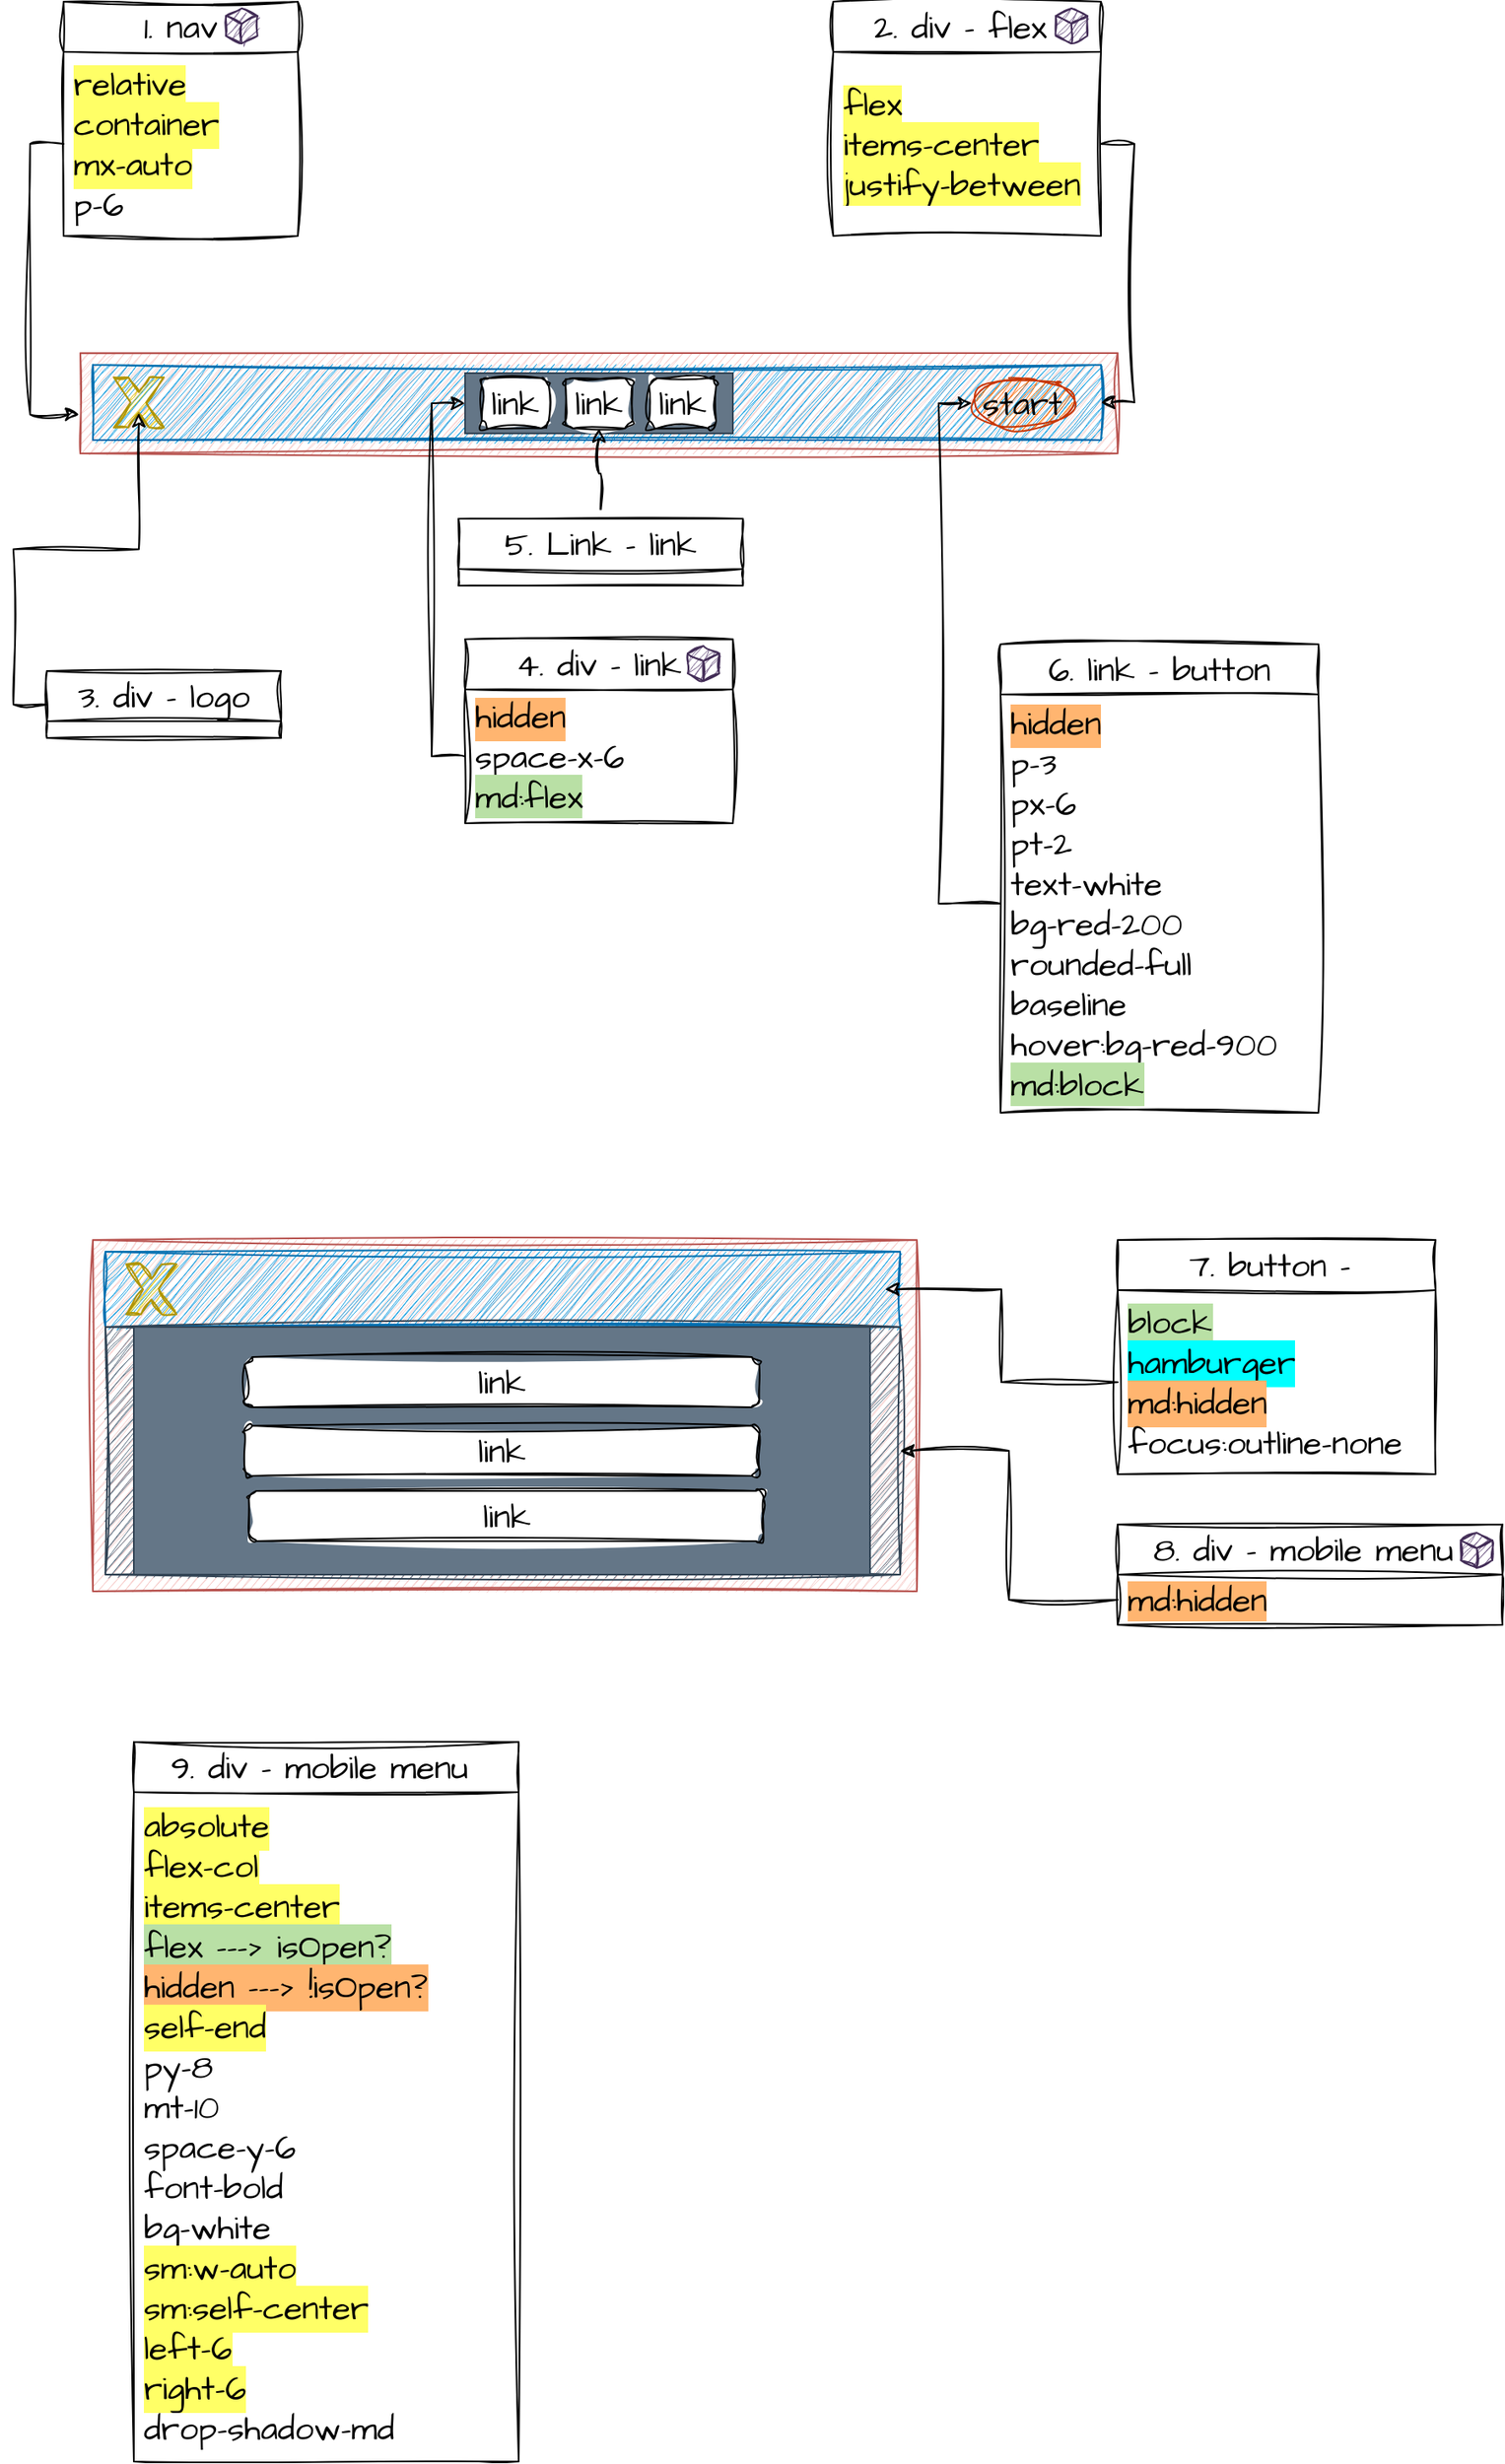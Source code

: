 <mxfile version="22.0.4" type="github">
  <diagram name="Page-1" id="Edo82u8HenHKRPctLf0t">
    <mxGraphModel dx="1077" dy="568" grid="1" gridSize="10" guides="1" tooltips="1" connect="1" arrows="1" fold="1" page="1" pageScale="1" pageWidth="1169" pageHeight="827" math="0" shadow="0">
      <root>
        <mxCell id="0" />
        <mxCell id="1" parent="0" />
        <object label="" id="v9pG0wg58woj9QDLIAWf-1">
          <mxCell style="rounded=0;whiteSpace=wrap;html=1;sketch=1;hachureGap=4;jiggle=2;curveFitting=1;fontFamily=Architects Daughter;fontSource=https%3A%2F%2Ffonts.googleapis.com%2Fcss%3Ffamily%3DArchitects%2BDaughter;fontSize=20;fillColor=#f8cecc;strokeColor=#b85450;" vertex="1" parent="1">
            <mxGeometry x="310" y="240" width="620" height="60" as="geometry" />
          </mxCell>
        </object>
        <mxCell id="v9pG0wg58woj9QDLIAWf-11" style="edgeStyle=orthogonalEdgeStyle;rounded=0;sketch=1;hachureGap=4;jiggle=2;curveFitting=1;orthogonalLoop=1;jettySize=auto;html=1;exitX=0;exitY=0.5;exitDx=0;exitDy=0;entryX=-0.001;entryY=0.611;entryDx=0;entryDy=0;entryPerimeter=0;fontFamily=Architects Daughter;fontSource=https%3A%2F%2Ffonts.googleapis.com%2Fcss%3Ffamily%3DArchitects%2BDaughter;fontSize=16;" edge="1" parent="1" source="v9pG0wg58woj9QDLIAWf-9" target="v9pG0wg58woj9QDLIAWf-1">
          <mxGeometry relative="1" as="geometry" />
        </mxCell>
        <object label="" id="v9pG0wg58woj9QDLIAWf-12">
          <mxCell style="rounded=0;whiteSpace=wrap;html=1;sketch=1;hachureGap=4;jiggle=2;curveFitting=1;fontFamily=Architects Daughter;fontSource=https%3A%2F%2Ffonts.googleapis.com%2Fcss%3Ffamily%3DArchitects%2BDaughter;fontSize=20;fillColor=#1ba1e2;strokeColor=#006EAF;fontColor=#ffffff;" vertex="1" parent="1">
            <mxGeometry x="317.5" y="247" width="602.5" height="45" as="geometry" />
          </mxCell>
        </object>
        <mxCell id="v9pG0wg58woj9QDLIAWf-16" style="edgeStyle=orthogonalEdgeStyle;rounded=0;sketch=1;hachureGap=4;jiggle=2;curveFitting=1;orthogonalLoop=1;jettySize=auto;html=1;exitX=1;exitY=0.5;exitDx=0;exitDy=0;entryX=1;entryY=0.5;entryDx=0;entryDy=0;fontFamily=Architects Daughter;fontSource=https%3A%2F%2Ffonts.googleapis.com%2Fcss%3Ffamily%3DArchitects%2BDaughter;fontSize=16;" edge="1" parent="1" source="v9pG0wg58woj9QDLIAWf-14" target="v9pG0wg58woj9QDLIAWf-12">
          <mxGeometry relative="1" as="geometry" />
        </mxCell>
        <mxCell id="v9pG0wg58woj9QDLIAWf-17" value="" style="verticalLabelPosition=bottom;verticalAlign=top;html=1;shape=mxgraph.basic.x;sketch=1;hachureGap=4;jiggle=2;curveFitting=1;fontFamily=Architects Daughter;fontSource=https%3A%2F%2Ffonts.googleapis.com%2Fcss%3Ffamily%3DArchitects%2BDaughter;fontSize=20;fillColor=#e3c800;strokeColor=#B09500;fontColor=#000000;" vertex="1" parent="1">
          <mxGeometry x="330" y="254.5" width="30" height="30" as="geometry" />
        </mxCell>
        <mxCell id="v9pG0wg58woj9QDLIAWf-18" value="3. div - logo" style="swimlane;fontStyle=0;childLayout=stackLayout;horizontal=1;startSize=30;horizontalStack=0;resizeParent=1;resizeParentMax=0;resizeLast=0;collapsible=1;marginBottom=0;whiteSpace=wrap;html=1;sketch=1;hachureGap=4;jiggle=2;curveFitting=1;fontFamily=Architects Daughter;fontSource=https%3A%2F%2Ffonts.googleapis.com%2Fcss%3Ffamily%3DArchitects%2BDaughter;fontSize=20;" vertex="1" collapsed="1" parent="1">
          <mxGeometry x="290" y="430" width="140" height="40" as="geometry">
            <mxRectangle x="290" y="430" width="160" height="70" as="alternateBounds" />
          </mxGeometry>
        </mxCell>
        <mxCell id="v9pG0wg58woj9QDLIAWf-19" value="pt-2" style="text;strokeColor=none;fillColor=none;align=left;verticalAlign=middle;spacingLeft=4;spacingRight=4;overflow=hidden;points=[[0,0.5],[1,0.5]];portConstraint=eastwest;rotatable=0;whiteSpace=wrap;html=1;fontSize=20;fontFamily=Architects Daughter;" vertex="1" parent="v9pG0wg58woj9QDLIAWf-18">
          <mxGeometry y="30" width="160" height="40" as="geometry" />
        </mxCell>
        <mxCell id="v9pG0wg58woj9QDLIAWf-20" style="edgeStyle=orthogonalEdgeStyle;rounded=0;sketch=1;hachureGap=4;jiggle=2;curveFitting=1;orthogonalLoop=1;jettySize=auto;html=1;exitX=0;exitY=0.5;exitDx=0;exitDy=0;entryX=0.5;entryY=0.71;entryDx=0;entryDy=0;entryPerimeter=0;fontFamily=Architects Daughter;fontSource=https%3A%2F%2Ffonts.googleapis.com%2Fcss%3Ffamily%3DArchitects%2BDaughter;fontSize=16;" edge="1" parent="1" source="v9pG0wg58woj9QDLIAWf-19" target="v9pG0wg58woj9QDLIAWf-17">
          <mxGeometry relative="1" as="geometry" />
        </mxCell>
        <mxCell id="v9pG0wg58woj9QDLIAWf-30" value="" style="group" vertex="1" connectable="0" parent="1">
          <mxGeometry x="760" y="30" width="160" height="140" as="geometry" />
        </mxCell>
        <mxCell id="v9pG0wg58woj9QDLIAWf-13" value="2. div - flex&amp;nbsp;" style="swimlane;fontStyle=0;childLayout=stackLayout;horizontal=1;startSize=30;horizontalStack=0;resizeParent=1;resizeParentMax=0;resizeLast=0;collapsible=1;marginBottom=0;whiteSpace=wrap;html=1;sketch=1;hachureGap=4;jiggle=2;curveFitting=1;fontFamily=Architects Daughter;fontSource=https%3A%2F%2Ffonts.googleapis.com%2Fcss%3Ffamily%3DArchitects%2BDaughter;fontSize=20;" vertex="1" parent="v9pG0wg58woj9QDLIAWf-30">
          <mxGeometry width="160" height="140" as="geometry">
            <mxRectangle x="740" y="20" width="240" height="40" as="alternateBounds" />
          </mxGeometry>
        </mxCell>
        <mxCell id="v9pG0wg58woj9QDLIAWf-14" value="&lt;span style=&quot;background-color: rgb(255, 255, 102);&quot;&gt;flex &lt;br&gt;items-center &lt;br&gt;justify-between&lt;/span&gt;" style="text;strokeColor=none;fillColor=none;align=left;verticalAlign=middle;spacingLeft=4;spacingRight=4;overflow=hidden;points=[[0,0.5],[1,0.5]];portConstraint=eastwest;rotatable=0;whiteSpace=wrap;html=1;fontSize=20;fontFamily=Architects Daughter;" vertex="1" parent="v9pG0wg58woj9QDLIAWf-13">
          <mxGeometry y="30" width="160" height="110" as="geometry" />
        </mxCell>
        <mxCell id="v9pG0wg58woj9QDLIAWf-28" value="" style="html=1;whiteSpace=wrap;shape=isoCube2;backgroundOutline=1;isoAngle=15;sketch=1;hachureGap=4;jiggle=2;curveFitting=1;fontFamily=Architects Daughter;fontSource=https%3A%2F%2Ffonts.googleapis.com%2Fcss%3Ffamily%3DArchitects%2BDaughter;fontSize=20;fillColor=#76608a;fontColor=#ffffff;strokeColor=#432D57;" vertex="1" parent="v9pG0wg58woj9QDLIAWf-30">
          <mxGeometry x="133" y="4" width="18.9" height="21" as="geometry" />
        </mxCell>
        <mxCell id="v9pG0wg58woj9QDLIAWf-32" value="" style="group" vertex="1" connectable="0" parent="1">
          <mxGeometry x="300" y="30" width="140" height="140" as="geometry" />
        </mxCell>
        <mxCell id="v9pG0wg58woj9QDLIAWf-7" value="1. nav" style="swimlane;fontStyle=0;childLayout=stackLayout;horizontal=1;startSize=30;horizontalStack=0;resizeParent=1;resizeParentMax=0;resizeLast=0;collapsible=1;marginBottom=0;whiteSpace=wrap;html=1;sketch=1;hachureGap=4;jiggle=2;curveFitting=1;fontFamily=Architects Daughter;fontSource=https%3A%2F%2Ffonts.googleapis.com%2Fcss%3Ffamily%3DArchitects%2BDaughter;fontSize=20;" vertex="1" parent="v9pG0wg58woj9QDLIAWf-32">
          <mxGeometry width="140" height="140" as="geometry" />
        </mxCell>
        <mxCell id="v9pG0wg58woj9QDLIAWf-9" value="&lt;span style=&quot;background-color: rgb(255, 255, 102);&quot;&gt;relative &lt;/span&gt;&lt;br&gt;&lt;span style=&quot;background-color: rgb(255, 255, 102);&quot;&gt;container &lt;/span&gt;&lt;br&gt;&lt;span style=&quot;background-color: rgb(255, 255, 102);&quot;&gt;mx-auto &lt;/span&gt;&lt;br&gt;p-6" style="text;strokeColor=none;fillColor=none;align=left;verticalAlign=middle;spacingLeft=4;spacingRight=4;overflow=hidden;points=[[0,0.5],[1,0.5]];portConstraint=eastwest;rotatable=0;whiteSpace=wrap;html=1;fontSize=20;fontFamily=Architects Daughter;" vertex="1" parent="v9pG0wg58woj9QDLIAWf-7">
          <mxGeometry y="30" width="140" height="110" as="geometry" />
        </mxCell>
        <mxCell id="v9pG0wg58woj9QDLIAWf-29" value="" style="html=1;whiteSpace=wrap;shape=isoCube2;backgroundOutline=1;isoAngle=15;sketch=1;hachureGap=4;jiggle=2;curveFitting=1;fontFamily=Architects Daughter;fontSource=https%3A%2F%2Ffonts.googleapis.com%2Fcss%3Ffamily%3DArchitects%2BDaughter;fontSize=20;fillColor=#76608a;fontColor=#ffffff;strokeColor=#432D57;" vertex="1" parent="v9pG0wg58woj9QDLIAWf-32">
          <mxGeometry x="97" y="4" width="18.9" height="21" as="geometry" />
        </mxCell>
        <mxCell id="v9pG0wg58woj9QDLIAWf-33" value="" style="group" vertex="1" connectable="0" parent="1">
          <mxGeometry x="540" y="252" width="160" height="36" as="geometry" />
        </mxCell>
        <mxCell id="v9pG0wg58woj9QDLIAWf-21" value="" style="rounded=0;whiteSpace=wrap;html=1;hachureGap=4;fontFamily=Architects Daughter;fontSource=https%3A%2F%2Ffonts.googleapis.com%2Fcss%3Ffamily%3DArchitects%2BDaughter;fontSize=20;fillColor=#647687;fontColor=#ffffff;strokeColor=#314354;" vertex="1" parent="v9pG0wg58woj9QDLIAWf-33">
          <mxGeometry width="160" height="36" as="geometry" />
        </mxCell>
        <mxCell id="v9pG0wg58woj9QDLIAWf-22" value="link" style="rounded=1;whiteSpace=wrap;html=1;sketch=1;hachureGap=4;jiggle=2;curveFitting=1;fontFamily=Architects Daughter;fontSource=https%3A%2F%2Ffonts.googleapis.com%2Fcss%3Ffamily%3DArchitects%2BDaughter;fontSize=20;" vertex="1" parent="v9pG0wg58woj9QDLIAWf-33">
          <mxGeometry x="10" y="3" width="40" height="30" as="geometry" />
        </mxCell>
        <mxCell id="v9pG0wg58woj9QDLIAWf-23" value="link" style="rounded=1;whiteSpace=wrap;html=1;sketch=1;hachureGap=4;jiggle=2;curveFitting=1;fontFamily=Architects Daughter;fontSource=https%3A%2F%2Ffonts.googleapis.com%2Fcss%3Ffamily%3DArchitects%2BDaughter;fontSize=20;" vertex="1" parent="v9pG0wg58woj9QDLIAWf-33">
          <mxGeometry x="60" y="3" width="40" height="30" as="geometry" />
        </mxCell>
        <mxCell id="v9pG0wg58woj9QDLIAWf-24" value="link" style="rounded=1;whiteSpace=wrap;html=1;sketch=1;hachureGap=4;jiggle=2;curveFitting=1;fontFamily=Architects Daughter;fontSource=https%3A%2F%2Ffonts.googleapis.com%2Fcss%3Ffamily%3DArchitects%2BDaughter;fontSize=20;" vertex="1" parent="v9pG0wg58woj9QDLIAWf-33">
          <mxGeometry x="110" y="3" width="40" height="30" as="geometry" />
        </mxCell>
        <mxCell id="v9pG0wg58woj9QDLIAWf-34" value="" style="group" vertex="1" connectable="0" parent="1">
          <mxGeometry x="540" y="411" width="160" height="110" as="geometry" />
        </mxCell>
        <mxCell id="v9pG0wg58woj9QDLIAWf-25" value="4. div - link" style="swimlane;fontStyle=0;childLayout=stackLayout;horizontal=1;startSize=30;horizontalStack=0;resizeParent=1;resizeParentMax=0;resizeLast=0;collapsible=1;marginBottom=0;whiteSpace=wrap;html=1;sketch=1;hachureGap=4;jiggle=2;curveFitting=1;fontFamily=Architects Daughter;fontSource=https%3A%2F%2Ffonts.googleapis.com%2Fcss%3Ffamily%3DArchitects%2BDaughter;fontSize=20;" vertex="1" parent="v9pG0wg58woj9QDLIAWf-34">
          <mxGeometry width="160" height="110" as="geometry">
            <mxRectangle x="540" y="340" width="140" height="40" as="alternateBounds" />
          </mxGeometry>
        </mxCell>
        <mxCell id="v9pG0wg58woj9QDLIAWf-26" value="&lt;span style=&quot;background-color: rgb(255, 181, 112);&quot;&gt;hidden &lt;/span&gt;&lt;br&gt;space-x-6 &lt;br&gt;&lt;span style=&quot;background-color: rgb(185, 224, 165);&quot;&gt;md:flex&lt;/span&gt;" style="text;strokeColor=none;fillColor=none;align=left;verticalAlign=middle;spacingLeft=4;spacingRight=4;overflow=hidden;points=[[0,0.5],[1,0.5]];portConstraint=eastwest;rotatable=0;whiteSpace=wrap;html=1;fontSize=20;fontFamily=Architects Daughter;" vertex="1" parent="v9pG0wg58woj9QDLIAWf-25">
          <mxGeometry y="30" width="160" height="80" as="geometry" />
        </mxCell>
        <mxCell id="v9pG0wg58woj9QDLIAWf-27" value="" style="html=1;whiteSpace=wrap;shape=isoCube2;backgroundOutline=1;isoAngle=15;sketch=1;hachureGap=4;jiggle=2;curveFitting=1;fontFamily=Architects Daughter;fontSource=https%3A%2F%2Ffonts.googleapis.com%2Fcss%3Ffamily%3DArchitects%2BDaughter;fontSize=20;fillColor=#76608a;fontColor=#ffffff;strokeColor=#432D57;" vertex="1" parent="v9pG0wg58woj9QDLIAWf-34">
          <mxGeometry x="133" y="4" width="18.9" height="21" as="geometry" />
        </mxCell>
        <mxCell id="v9pG0wg58woj9QDLIAWf-35" style="edgeStyle=orthogonalEdgeStyle;rounded=0;sketch=1;hachureGap=4;jiggle=2;curveFitting=1;orthogonalLoop=1;jettySize=auto;html=1;exitX=0;exitY=0.5;exitDx=0;exitDy=0;entryX=0;entryY=0.5;entryDx=0;entryDy=0;fontFamily=Architects Daughter;fontSource=https%3A%2F%2Ffonts.googleapis.com%2Fcss%3Ffamily%3DArchitects%2BDaughter;fontSize=16;" edge="1" parent="1" source="v9pG0wg58woj9QDLIAWf-26" target="v9pG0wg58woj9QDLIAWf-21">
          <mxGeometry relative="1" as="geometry" />
        </mxCell>
        <mxCell id="v9pG0wg58woj9QDLIAWf-40" style="edgeStyle=orthogonalEdgeStyle;rounded=0;sketch=1;hachureGap=4;jiggle=2;curveFitting=1;orthogonalLoop=1;jettySize=auto;html=1;fontFamily=Architects Daughter;fontSource=https%3A%2F%2Ffonts.googleapis.com%2Fcss%3Ffamily%3DArchitects%2BDaughter;fontSize=16;" edge="1" parent="1" source="v9pG0wg58woj9QDLIAWf-37" target="v9pG0wg58woj9QDLIAWf-23">
          <mxGeometry relative="1" as="geometry" />
        </mxCell>
        <mxCell id="v9pG0wg58woj9QDLIAWf-37" value="5. Link - link" style="swimlane;fontStyle=0;childLayout=stackLayout;horizontal=1;startSize=30;horizontalStack=0;resizeParent=1;resizeParentMax=0;resizeLast=0;collapsible=1;marginBottom=0;whiteSpace=wrap;html=1;sketch=1;hachureGap=4;jiggle=2;curveFitting=1;fontFamily=Architects Daughter;fontSource=https%3A%2F%2Ffonts.googleapis.com%2Fcss%3Ffamily%3DArchitects%2BDaughter;fontSize=20;points=[[0,0,0,0,0],[0,0.25,0,0,0],[0,0.5,0,0,0],[0,0.75,0,0,0],[0,1,0,0,0],[0.25,0,0,0,0],[0.25,1,0,0,0],[0.5,0,0,0,0],[0.5,1,0,0,0],[0.75,0,0,0,0],[0.75,1,0,0,0],[1,0,0,0,0],[1,0.25,0,0,0],[1,0.5,0,0,0],[1,0.75,0,0,0],[1,1,0,0,0]];" vertex="1" collapsed="1" parent="1">
          <mxGeometry x="536" y="339" width="170" height="40" as="geometry">
            <mxRectangle x="540" y="320" width="170" height="60" as="alternateBounds" />
          </mxGeometry>
        </mxCell>
        <mxCell id="v9pG0wg58woj9QDLIAWf-38" value="hover:text-white" style="text;strokeColor=none;fillColor=none;align=left;verticalAlign=middle;spacingLeft=4;spacingRight=4;overflow=hidden;points=[[0,0.5],[1,0.5]];portConstraint=eastwest;rotatable=0;whiteSpace=wrap;html=1;fontSize=20;fontFamily=Architects Daughter;" vertex="1" parent="v9pG0wg58woj9QDLIAWf-37">
          <mxGeometry y="30" width="170" height="30" as="geometry" />
        </mxCell>
        <mxCell id="v9pG0wg58woj9QDLIAWf-41" value="start" style="ellipse;whiteSpace=wrap;html=1;hachureGap=4;fontFamily=Architects Daughter;fontSource=https%3A%2F%2Ffonts.googleapis.com%2Fcss%3Ffamily%3DArchitects%2BDaughter;fontSize=20;fillColor=#fa6800;fontColor=#000000;strokeColor=#C73500;sketch=1;curveFitting=1;jiggle=2;" vertex="1" parent="1">
          <mxGeometry x="843" y="255" width="60" height="30" as="geometry" />
        </mxCell>
        <mxCell id="v9pG0wg58woj9QDLIAWf-43" value="6. link - button" style="swimlane;fontStyle=0;childLayout=stackLayout;horizontal=1;startSize=30;horizontalStack=0;resizeParent=1;resizeParentMax=0;resizeLast=0;collapsible=1;marginBottom=0;whiteSpace=wrap;html=1;sketch=1;hachureGap=4;jiggle=2;curveFitting=1;fontFamily=Architects Daughter;fontSource=https%3A%2F%2Ffonts.googleapis.com%2Fcss%3Ffamily%3DArchitects%2BDaughter;fontSize=20;" vertex="1" parent="1">
          <mxGeometry x="860" y="414" width="190" height="280" as="geometry">
            <mxRectangle x="540" y="340" width="140" height="40" as="alternateBounds" />
          </mxGeometry>
        </mxCell>
        <mxCell id="v9pG0wg58woj9QDLIAWf-44" value="&lt;div&gt;&lt;span style=&quot;background-color: rgb(255, 181, 112);&quot;&gt;hidden&lt;/span&gt;&amp;nbsp;&lt;/div&gt;&lt;div&gt;&lt;span style=&quot;background-color: initial;&quot;&gt;p-3&amp;nbsp;&lt;/span&gt;&lt;/div&gt;&lt;div&gt;px-6&amp;nbsp;&lt;/div&gt;&lt;div&gt;pt-2&amp;nbsp;&lt;/div&gt;&lt;div&gt;text-white&amp;nbsp;&lt;/div&gt;&lt;div&gt;bg-red-200&amp;nbsp;&lt;/div&gt;&lt;div&gt;rounded-full&amp;nbsp;&lt;/div&gt;&lt;div&gt;baseline&amp;nbsp;&lt;/div&gt;&lt;div&gt;hover:bg-red-900&lt;/div&gt;&lt;div&gt;&lt;span style=&quot;background-color: rgb(185, 224, 165);&quot;&gt;md:block&lt;/span&gt;&lt;/div&gt;" style="text;strokeColor=none;fillColor=none;align=left;verticalAlign=middle;spacingLeft=4;spacingRight=4;overflow=hidden;points=[[0,0.5],[1,0.5]];portConstraint=eastwest;rotatable=0;whiteSpace=wrap;html=1;fontSize=20;fontFamily=Architects Daughter;" vertex="1" parent="v9pG0wg58woj9QDLIAWf-43">
          <mxGeometry y="30" width="190" height="250" as="geometry" />
        </mxCell>
        <mxCell id="v9pG0wg58woj9QDLIAWf-46" style="edgeStyle=orthogonalEdgeStyle;rounded=0;sketch=1;hachureGap=4;jiggle=2;curveFitting=1;orthogonalLoop=1;jettySize=auto;html=1;exitX=0;exitY=0.5;exitDx=0;exitDy=0;entryX=0;entryY=0.5;entryDx=0;entryDy=0;fontFamily=Architects Daughter;fontSource=https%3A%2F%2Ffonts.googleapis.com%2Fcss%3Ffamily%3DArchitects%2BDaughter;fontSize=16;" edge="1" parent="1" source="v9pG0wg58woj9QDLIAWf-44" target="v9pG0wg58woj9QDLIAWf-41">
          <mxGeometry relative="1" as="geometry" />
        </mxCell>
        <object label="" id="v9pG0wg58woj9QDLIAWf-47">
          <mxCell style="rounded=0;whiteSpace=wrap;html=1;sketch=1;hachureGap=4;jiggle=2;curveFitting=1;fontFamily=Architects Daughter;fontSource=https%3A%2F%2Ffonts.googleapis.com%2Fcss%3Ffamily%3DArchitects%2BDaughter;fontSize=20;fillColor=#f8cecc;strokeColor=#b85450;" vertex="1" parent="1">
            <mxGeometry x="317.5" y="770" width="492.5" height="210" as="geometry" />
          </mxCell>
        </object>
        <object label="" id="v9pG0wg58woj9QDLIAWf-48">
          <mxCell style="rounded=0;whiteSpace=wrap;html=1;sketch=1;hachureGap=4;jiggle=2;curveFitting=1;fontFamily=Architects Daughter;fontSource=https%3A%2F%2Ffonts.googleapis.com%2Fcss%3Ffamily%3DArchitects%2BDaughter;fontSize=20;fillColor=#1ba1e2;strokeColor=#006EAF;fontColor=#ffffff;" vertex="1" parent="1">
            <mxGeometry x="325" y="777" width="475" height="45" as="geometry" />
          </mxCell>
        </object>
        <mxCell id="v9pG0wg58woj9QDLIAWf-49" value="" style="verticalLabelPosition=bottom;verticalAlign=top;html=1;shape=mxgraph.basic.x;sketch=1;hachureGap=4;jiggle=2;curveFitting=1;fontFamily=Architects Daughter;fontSource=https%3A%2F%2Ffonts.googleapis.com%2Fcss%3Ffamily%3DArchitects%2BDaughter;fontSize=20;fillColor=#e3c800;strokeColor=#B09500;fontColor=#000000;" vertex="1" parent="1">
          <mxGeometry x="337.5" y="784.5" width="30" height="30" as="geometry" />
        </mxCell>
        <mxCell id="v9pG0wg58woj9QDLIAWf-57" value="" style="shape=image;html=1;verticalAlign=top;verticalLabelPosition=bottom;labelBackgroundColor=#ffffff;imageAspect=0;aspect=fixed;image=https://cdn4.iconfinder.com/data/icons/evil-icons-user-interface/64/menu-128.png;sketch=1;hachureGap=4;jiggle=2;curveFitting=1;fontFamily=Architects Daughter;fontSource=https%3A%2F%2Ffonts.googleapis.com%2Fcss%3Ffamily%3DArchitects%2BDaughter;fontSize=20;" vertex="1" parent="1">
          <mxGeometry x="741" y="774.5" width="50" height="50" as="geometry" />
        </mxCell>
        <mxCell id="v9pG0wg58woj9QDLIAWf-61" value="" style="group" vertex="1" connectable="0" parent="1">
          <mxGeometry x="930" y="770" width="190" height="140" as="geometry" />
        </mxCell>
        <mxCell id="v9pG0wg58woj9QDLIAWf-58" value="7. button -&amp;nbsp;" style="swimlane;fontStyle=0;childLayout=stackLayout;horizontal=1;startSize=30;horizontalStack=0;resizeParent=1;resizeParentMax=0;resizeLast=0;collapsible=1;marginBottom=0;whiteSpace=wrap;html=1;sketch=1;hachureGap=4;jiggle=2;curveFitting=1;fontFamily=Architects Daughter;fontSource=https%3A%2F%2Ffonts.googleapis.com%2Fcss%3Ffamily%3DArchitects%2BDaughter;fontSize=20;" vertex="1" parent="v9pG0wg58woj9QDLIAWf-61">
          <mxGeometry width="190" height="140" as="geometry">
            <mxRectangle x="540" y="340" width="140" height="40" as="alternateBounds" />
          </mxGeometry>
        </mxCell>
        <mxCell id="v9pG0wg58woj9QDLIAWf-59" value="&lt;span style=&quot;background-color: rgb(185, 224, 165);&quot;&gt;block &lt;/span&gt;&lt;br&gt;&lt;span style=&quot;background-color: rgb(0, 255, 255);&quot;&gt;hamburger &lt;/span&gt;&lt;br&gt;&lt;span style=&quot;background-color: rgb(255, 181, 112);&quot;&gt;md:hidden &lt;/span&gt;&lt;br&gt;focus:outline-none" style="text;strokeColor=none;fillColor=none;align=left;verticalAlign=middle;spacingLeft=4;spacingRight=4;overflow=hidden;points=[[0,0.5],[1,0.5]];portConstraint=eastwest;rotatable=0;whiteSpace=wrap;html=1;fontSize=20;fontFamily=Architects Daughter;" vertex="1" parent="v9pG0wg58woj9QDLIAWf-58">
          <mxGeometry y="30" width="190" height="110" as="geometry" />
        </mxCell>
        <mxCell id="v9pG0wg58woj9QDLIAWf-60" value="" style="shape=image;html=1;verticalAlign=top;verticalLabelPosition=bottom;labelBackgroundColor=#ffffff;imageAspect=0;aspect=fixed;image=https://cdn4.iconfinder.com/data/icons/evil-icons-user-interface/64/menu-128.png;sketch=1;hachureGap=4;jiggle=2;curveFitting=1;fontFamily=Architects Daughter;fontSource=https%3A%2F%2Ffonts.googleapis.com%2Fcss%3Ffamily%3DArchitects%2BDaughter;fontSize=20;" vertex="1" parent="v9pG0wg58woj9QDLIAWf-61">
          <mxGeometry x="144" width="30" height="30" as="geometry" />
        </mxCell>
        <mxCell id="v9pG0wg58woj9QDLIAWf-71" style="edgeStyle=orthogonalEdgeStyle;rounded=0;sketch=1;hachureGap=4;jiggle=2;curveFitting=1;orthogonalLoop=1;jettySize=auto;html=1;exitX=0;exitY=0.5;exitDx=0;exitDy=0;entryX=1;entryY=0.5;entryDx=0;entryDy=0;fontFamily=Architects Daughter;fontSource=https%3A%2F%2Ffonts.googleapis.com%2Fcss%3Ffamily%3DArchitects%2BDaughter;fontSize=16;" edge="1" parent="1" source="v9pG0wg58woj9QDLIAWf-59" target="v9pG0wg58woj9QDLIAWf-57">
          <mxGeometry relative="1" as="geometry" />
        </mxCell>
        <mxCell id="v9pG0wg58woj9QDLIAWf-72" value="" style="rounded=0;whiteSpace=wrap;html=1;hachureGap=4;fontFamily=Architects Daughter;fontSource=https%3A%2F%2Ffonts.googleapis.com%2Fcss%3Ffamily%3DArchitects%2BDaughter;fontSize=20;fillColor=#647687;strokeColor=#314354;fontColor=#ffffff;sketch=1;curveFitting=1;jiggle=2;" vertex="1" parent="1">
          <mxGeometry x="325" y="822" width="475" height="148" as="geometry" />
        </mxCell>
        <mxCell id="v9pG0wg58woj9QDLIAWf-62" value="" style="rounded=0;whiteSpace=wrap;html=1;hachureGap=4;fontFamily=Architects Daughter;fontSource=https%3A%2F%2Ffonts.googleapis.com%2Fcss%3Ffamily%3DArchitects%2BDaughter;fontSize=20;fillColor=#647687;strokeColor=#314354;fontColor=#ffffff;" vertex="1" parent="1">
          <mxGeometry x="342" y="822" width="440" height="148" as="geometry" />
        </mxCell>
        <mxCell id="v9pG0wg58woj9QDLIAWf-68" value="link" style="rounded=1;whiteSpace=wrap;html=1;sketch=1;hachureGap=4;jiggle=2;curveFitting=1;fontFamily=Architects Daughter;fontSource=https%3A%2F%2Ffonts.googleapis.com%2Fcss%3Ffamily%3DArchitects%2BDaughter;fontSize=20;" vertex="1" parent="1">
          <mxGeometry x="408.25" y="840" width="307.5" height="30" as="geometry" />
        </mxCell>
        <mxCell id="v9pG0wg58woj9QDLIAWf-69" value="link" style="rounded=1;whiteSpace=wrap;html=1;sketch=1;hachureGap=4;jiggle=2;curveFitting=1;fontFamily=Architects Daughter;fontSource=https%3A%2F%2Ffonts.googleapis.com%2Fcss%3Ffamily%3DArchitects%2BDaughter;fontSize=20;" vertex="1" parent="1">
          <mxGeometry x="408.25" y="881" width="307.5" height="30" as="geometry" />
        </mxCell>
        <mxCell id="v9pG0wg58woj9QDLIAWf-70" value="link" style="rounded=1;whiteSpace=wrap;html=1;sketch=1;hachureGap=4;jiggle=2;curveFitting=1;fontFamily=Architects Daughter;fontSource=https%3A%2F%2Ffonts.googleapis.com%2Fcss%3Ffamily%3DArchitects%2BDaughter;fontSize=20;" vertex="1" parent="1">
          <mxGeometry x="410.75" y="920" width="307.5" height="30" as="geometry" />
        </mxCell>
        <mxCell id="v9pG0wg58woj9QDLIAWf-74" value="8. div - mobile menu&amp;nbsp;" style="swimlane;fontStyle=0;childLayout=stackLayout;horizontal=1;startSize=30;horizontalStack=0;resizeParent=1;resizeParentMax=0;resizeLast=0;collapsible=1;marginBottom=0;whiteSpace=wrap;html=1;sketch=1;hachureGap=4;jiggle=2;curveFitting=1;fontFamily=Architects Daughter;fontSource=https%3A%2F%2Ffonts.googleapis.com%2Fcss%3Ffamily%3DArchitects%2BDaughter;fontSize=20;" vertex="1" parent="1">
          <mxGeometry x="930" y="940" width="230" height="60" as="geometry">
            <mxRectangle x="540" y="340" width="140" height="40" as="alternateBounds" />
          </mxGeometry>
        </mxCell>
        <mxCell id="v9pG0wg58woj9QDLIAWf-75" value="&lt;span style=&quot;background-color: rgb(255, 181, 112);&quot;&gt;md:hidden&lt;/span&gt;" style="text;strokeColor=none;fillColor=none;align=left;verticalAlign=middle;spacingLeft=4;spacingRight=4;overflow=hidden;points=[[0,0.5],[1,0.5]];portConstraint=eastwest;rotatable=0;whiteSpace=wrap;html=1;fontSize=20;fontFamily=Architects Daughter;" vertex="1" parent="v9pG0wg58woj9QDLIAWf-74">
          <mxGeometry y="30" width="230" height="30" as="geometry" />
        </mxCell>
        <mxCell id="v9pG0wg58woj9QDLIAWf-77" style="edgeStyle=orthogonalEdgeStyle;rounded=0;sketch=1;hachureGap=4;jiggle=2;curveFitting=1;orthogonalLoop=1;jettySize=auto;html=1;exitX=0;exitY=0.5;exitDx=0;exitDy=0;entryX=1;entryY=0.5;entryDx=0;entryDy=0;fontFamily=Architects Daughter;fontSource=https%3A%2F%2Ffonts.googleapis.com%2Fcss%3Ffamily%3DArchitects%2BDaughter;fontSize=16;" edge="1" parent="1" source="v9pG0wg58woj9QDLIAWf-75" target="v9pG0wg58woj9QDLIAWf-72">
          <mxGeometry relative="1" as="geometry" />
        </mxCell>
        <mxCell id="v9pG0wg58woj9QDLIAWf-78" value="" style="html=1;whiteSpace=wrap;shape=isoCube2;backgroundOutline=1;isoAngle=15;sketch=1;hachureGap=4;jiggle=2;curveFitting=1;fontFamily=Architects Daughter;fontSource=https%3A%2F%2Ffonts.googleapis.com%2Fcss%3Ffamily%3DArchitects%2BDaughter;fontSize=20;fillColor=#76608a;fontColor=#ffffff;strokeColor=#432D57;" vertex="1" parent="1">
          <mxGeometry x="1135.1" y="945" width="18.9" height="21" as="geometry" />
        </mxCell>
        <mxCell id="v9pG0wg58woj9QDLIAWf-79" value="9. div - mobile menu&amp;nbsp;" style="swimlane;fontStyle=0;childLayout=stackLayout;horizontal=1;startSize=30;horizontalStack=0;resizeParent=1;resizeParentMax=0;resizeLast=0;collapsible=1;marginBottom=0;whiteSpace=wrap;html=1;sketch=1;hachureGap=4;jiggle=2;curveFitting=1;fontFamily=Architects Daughter;fontSource=https%3A%2F%2Ffonts.googleapis.com%2Fcss%3Ffamily%3DArchitects%2BDaughter;fontSize=20;" vertex="1" parent="1">
          <mxGeometry x="342" y="1070" width="230" height="430" as="geometry">
            <mxRectangle x="540" y="340" width="140" height="40" as="alternateBounds" />
          </mxGeometry>
        </mxCell>
        <mxCell id="v9pG0wg58woj9QDLIAWf-80" value="&lt;span style=&quot;background-color: rgb(255, 255, 102);&quot;&gt;absolute &lt;/span&gt;&lt;br&gt;&lt;span style=&quot;background-color: rgb(255, 255, 102);&quot;&gt;flex-col &lt;br&gt;items-center &lt;br&gt;&lt;/span&gt;&lt;span style=&quot;background-color: rgb(185, 224, 165);&quot;&gt;flex ---&amp;gt; isOpen?&lt;/span&gt;&lt;br&gt;&lt;span style=&quot;background-color: rgb(255, 181, 112);&quot;&gt;hidden ---&amp;gt; !isOpen?&lt;/span&gt;&lt;br&gt;&lt;span style=&quot;background-color: rgb(255, 255, 102);&quot;&gt;self-end &lt;/span&gt;&lt;br&gt;py-8 &lt;br&gt;mt-10 &lt;br&gt;space-y-6 &lt;br&gt;font-bold &lt;br&gt;bg-white &lt;br&gt;&lt;span style=&quot;background-color: rgb(255, 255, 102);&quot;&gt;sm:w-auto &lt;br&gt;sm:self-center &lt;/span&gt;&lt;br&gt;&lt;span style=&quot;background-color: rgb(255, 255, 102);&quot;&gt;left-6 &lt;br&gt;right-6 &lt;/span&gt;&lt;br&gt;drop-shadow-md" style="text;strokeColor=none;fillColor=none;align=left;verticalAlign=middle;spacingLeft=4;spacingRight=4;overflow=hidden;points=[[0,0.5],[1,0.5]];portConstraint=eastwest;rotatable=0;whiteSpace=wrap;html=1;fontSize=20;fontFamily=Architects Daughter;" vertex="1" parent="v9pG0wg58woj9QDLIAWf-79">
          <mxGeometry y="30" width="230" height="400" as="geometry" />
        </mxCell>
      </root>
    </mxGraphModel>
  </diagram>
</mxfile>
